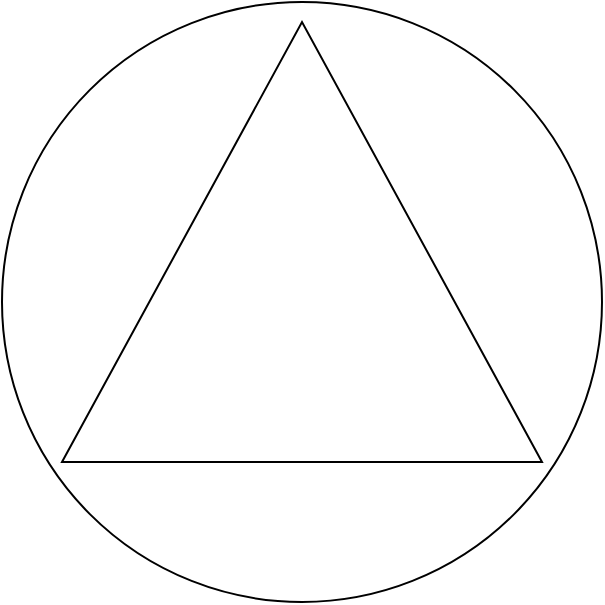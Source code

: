 <mxfile version="13.10.0" type="embed">
    <diagram id="ngNHLvoXmXrmYJJh9XhJ" name="Page-1">
        <mxGraphModel dx="1025" dy="365" grid="1" gridSize="10" guides="1" tooltips="1" connect="1" arrows="1" fold="1" page="1" pageScale="1" pageWidth="850" pageHeight="1100" math="0" shadow="0">
            <root>
                <mxCell id="0"/>
                <mxCell id="1" parent="0"/>
                <mxCell id="2" value="" style="ellipse;whiteSpace=wrap;html=1;aspect=fixed;" vertex="1" parent="1">
                    <mxGeometry x="20" y="20" width="300" height="300" as="geometry"/>
                </mxCell>
                <mxCell id="3" value="" style="triangle;whiteSpace=wrap;html=1;rotation=-90;" vertex="1" parent="1">
                    <mxGeometry x="60" y="20" width="220" height="240" as="geometry"/>
                </mxCell>
            </root>
        </mxGraphModel>
    </diagram>
</mxfile>